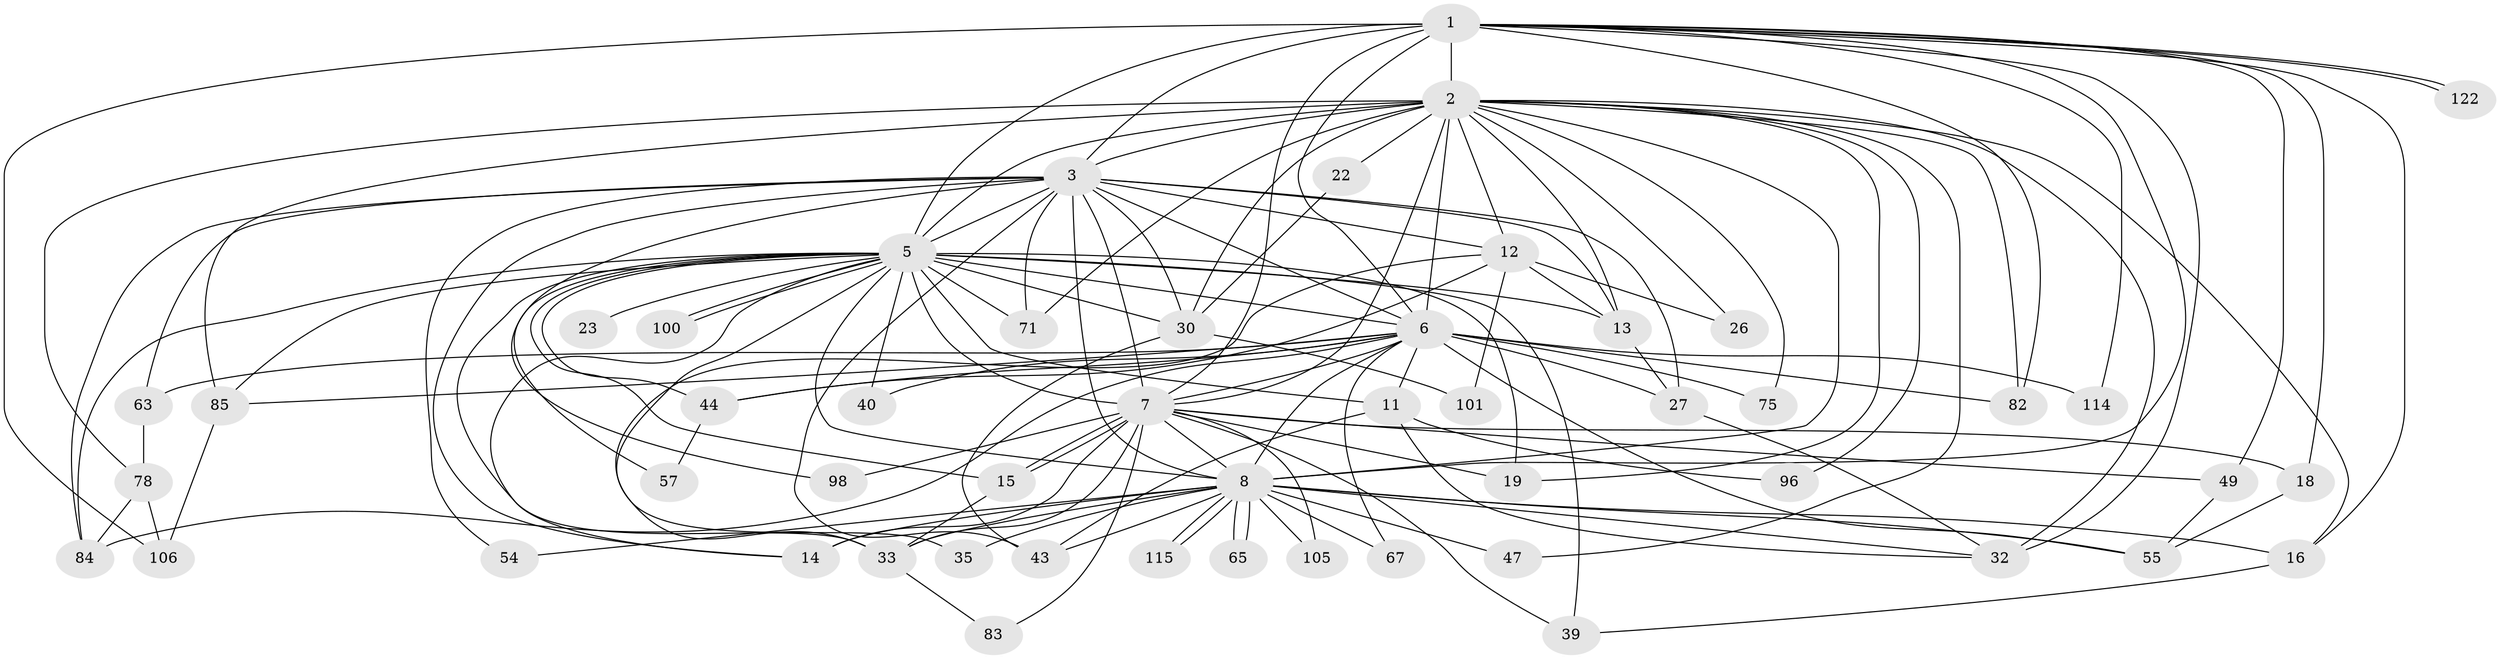 // original degree distribution, {19: 0.007751937984496124, 15: 0.007751937984496124, 27: 0.007751937984496124, 30: 0.007751937984496124, 35: 0.007751937984496124, 23: 0.007751937984496124, 24: 0.007751937984496124, 29: 0.007751937984496124, 16: 0.007751937984496124, 14: 0.007751937984496124, 5: 0.05426356589147287, 10: 0.007751937984496124, 4: 0.12403100775193798, 3: 0.24031007751937986, 2: 0.4883720930232558, 6: 0.007751937984496124}
// Generated by graph-tools (version 1.1) at 2025/17/03/04/25 18:17:47]
// undirected, 51 vertices, 135 edges
graph export_dot {
graph [start="1"]
  node [color=gray90,style=filled];
  1;
  2 [super="+111+29+4+94"];
  3 [super="+93+31"];
  5 [super="+20+21+119+53+59+9+24+58+41+70"];
  6 [super="+102+28+86+10"];
  7 [super="+25+129+112+76+45"];
  8 [super="+68"];
  11;
  12;
  13 [super="+34+110"];
  14;
  15 [super="+60"];
  16 [super="+52"];
  18;
  19;
  22;
  23;
  26;
  27 [super="+91"];
  30 [super="+120+64"];
  32 [super="+88+74"];
  33 [super="+38"];
  35;
  39 [super="+77"];
  40;
  43 [super="+73+95"];
  44 [super="+113"];
  47;
  49;
  54;
  55 [super="+61"];
  57;
  63;
  65;
  67;
  71;
  75;
  78 [super="+118"];
  82 [super="+97"];
  83;
  84;
  85;
  96;
  98;
  100;
  101;
  105;
  106;
  114;
  115;
  122;
  1 -- 2 [weight=2];
  1 -- 3;
  1 -- 5 [weight=3];
  1 -- 6 [weight=2];
  1 -- 7;
  1 -- 8;
  1 -- 16;
  1 -- 18;
  1 -- 32;
  1 -- 49;
  1 -- 82;
  1 -- 106;
  1 -- 114;
  1 -- 122;
  1 -- 122;
  2 -- 3 [weight=3];
  2 -- 5 [weight=7];
  2 -- 6 [weight=7];
  2 -- 7 [weight=4];
  2 -- 8 [weight=4];
  2 -- 19;
  2 -- 71;
  2 -- 82;
  2 -- 78 [weight=2];
  2 -- 75;
  2 -- 12 [weight=2];
  2 -- 16;
  2 -- 85;
  2 -- 22;
  2 -- 26 [weight=2];
  2 -- 30;
  2 -- 96;
  2 -- 32;
  2 -- 47;
  2 -- 13;
  3 -- 5 [weight=6];
  3 -- 6 [weight=2];
  3 -- 7 [weight=4];
  3 -- 8;
  3 -- 12 [weight=2];
  3 -- 13;
  3 -- 27;
  3 -- 54;
  3 -- 63;
  3 -- 71;
  3 -- 98;
  3 -- 84;
  3 -- 43;
  3 -- 14;
  3 -- 30;
  5 -- 6 [weight=9];
  5 -- 7 [weight=6];
  5 -- 8 [weight=4];
  5 -- 11;
  5 -- 14;
  5 -- 40;
  5 -- 44;
  5 -- 57;
  5 -- 100;
  5 -- 100;
  5 -- 35;
  5 -- 23 [weight=2];
  5 -- 30;
  5 -- 39 [weight=2];
  5 -- 84;
  5 -- 33;
  5 -- 71;
  5 -- 19;
  5 -- 85;
  5 -- 13;
  5 -- 15;
  6 -- 7 [weight=2];
  6 -- 8 [weight=3];
  6 -- 11;
  6 -- 27;
  6 -- 40;
  6 -- 63;
  6 -- 84;
  6 -- 85;
  6 -- 82;
  6 -- 55;
  6 -- 67;
  6 -- 75;
  6 -- 44;
  6 -- 114;
  7 -- 8;
  7 -- 15;
  7 -- 15;
  7 -- 18;
  7 -- 33;
  7 -- 39;
  7 -- 49;
  7 -- 83;
  7 -- 14 [weight=2];
  7 -- 19;
  7 -- 98;
  7 -- 105;
  8 -- 14;
  8 -- 16;
  8 -- 32;
  8 -- 35;
  8 -- 43;
  8 -- 47;
  8 -- 54;
  8 -- 55;
  8 -- 65;
  8 -- 65;
  8 -- 67;
  8 -- 105;
  8 -- 115;
  8 -- 115;
  8 -- 33;
  11 -- 96;
  11 -- 32;
  11 -- 43;
  12 -- 13 [weight=2];
  12 -- 26;
  12 -- 33;
  12 -- 101;
  12 -- 44;
  13 -- 27;
  15 -- 33;
  16 -- 39;
  18 -- 55;
  22 -- 30;
  27 -- 32;
  30 -- 43;
  30 -- 101;
  33 -- 83;
  44 -- 57;
  49 -- 55;
  63 -- 78;
  78 -- 84;
  78 -- 106;
  85 -- 106;
}
